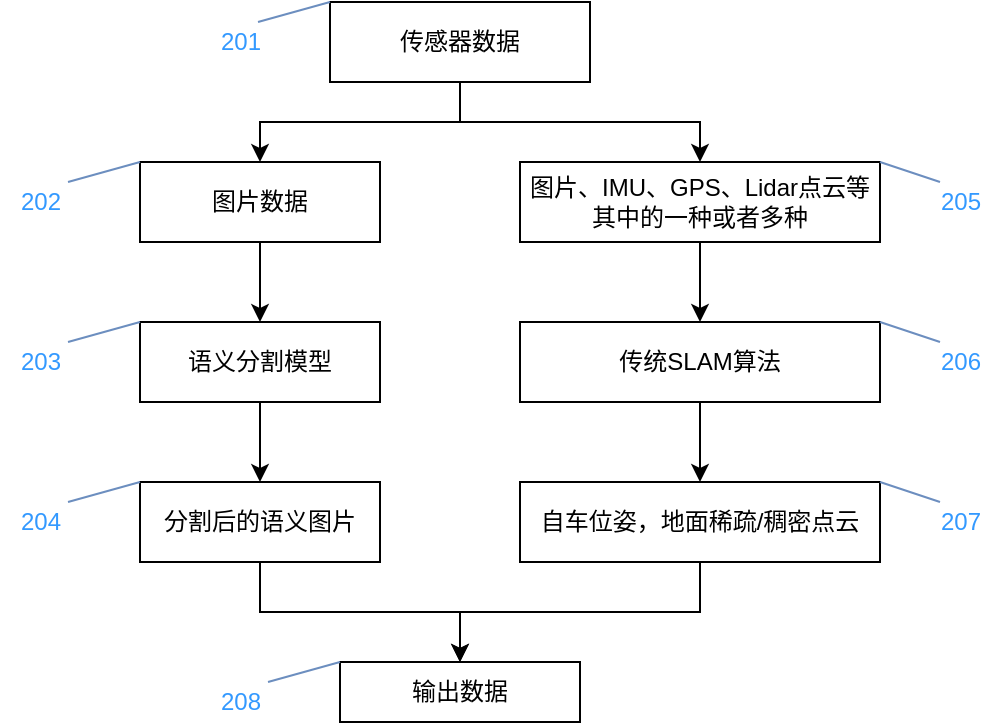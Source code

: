 <mxfile version="17.4.6" type="github">
  <diagram id="tGhpxiK8qQPnO92dQSBa" name="Page-1">
    <mxGraphModel dx="1422" dy="754" grid="1" gridSize="10" guides="1" tooltips="1" connect="1" arrows="1" fold="1" page="1" pageScale="1" pageWidth="827" pageHeight="1169" math="0" shadow="0">
      <root>
        <mxCell id="0" />
        <mxCell id="1" parent="0" />
        <mxCell id="a82GAD_70xhHoo0bjuHs-4" value="" style="edgeStyle=orthogonalEdgeStyle;rounded=0;orthogonalLoop=1;jettySize=auto;html=1;" edge="1" parent="1" source="a82GAD_70xhHoo0bjuHs-1" target="a82GAD_70xhHoo0bjuHs-3">
          <mxGeometry relative="1" as="geometry" />
        </mxCell>
        <mxCell id="a82GAD_70xhHoo0bjuHs-6" value="" style="edgeStyle=orthogonalEdgeStyle;rounded=0;orthogonalLoop=1;jettySize=auto;html=1;" edge="1" parent="1" source="a82GAD_70xhHoo0bjuHs-1" target="a82GAD_70xhHoo0bjuHs-5">
          <mxGeometry relative="1" as="geometry" />
        </mxCell>
        <mxCell id="a82GAD_70xhHoo0bjuHs-1" value="传感器数据" style="rounded=0;whiteSpace=wrap;html=1;" vertex="1" parent="1">
          <mxGeometry x="295" y="160" width="130" height="40" as="geometry" />
        </mxCell>
        <mxCell id="a82GAD_70xhHoo0bjuHs-8" value="" style="edgeStyle=orthogonalEdgeStyle;rounded=0;orthogonalLoop=1;jettySize=auto;html=1;" edge="1" parent="1" source="a82GAD_70xhHoo0bjuHs-3" target="a82GAD_70xhHoo0bjuHs-7">
          <mxGeometry relative="1" as="geometry" />
        </mxCell>
        <mxCell id="a82GAD_70xhHoo0bjuHs-3" value="图片数据" style="whiteSpace=wrap;html=1;rounded=0;" vertex="1" parent="1">
          <mxGeometry x="200" y="240" width="120" height="40" as="geometry" />
        </mxCell>
        <mxCell id="a82GAD_70xhHoo0bjuHs-12" value="" style="edgeStyle=orthogonalEdgeStyle;rounded=0;orthogonalLoop=1;jettySize=auto;html=1;" edge="1" parent="1" source="a82GAD_70xhHoo0bjuHs-5" target="a82GAD_70xhHoo0bjuHs-11">
          <mxGeometry relative="1" as="geometry" />
        </mxCell>
        <mxCell id="a82GAD_70xhHoo0bjuHs-5" value="图片、IMU、GPS、Lidar点云等其中的一种或者多种" style="whiteSpace=wrap;html=1;rounded=0;" vertex="1" parent="1">
          <mxGeometry x="390" y="240" width="180" height="40" as="geometry" />
        </mxCell>
        <mxCell id="a82GAD_70xhHoo0bjuHs-10" value="" style="edgeStyle=orthogonalEdgeStyle;rounded=0;orthogonalLoop=1;jettySize=auto;html=1;" edge="1" parent="1" source="a82GAD_70xhHoo0bjuHs-7" target="a82GAD_70xhHoo0bjuHs-9">
          <mxGeometry relative="1" as="geometry" />
        </mxCell>
        <mxCell id="a82GAD_70xhHoo0bjuHs-7" value="语义分割模型" style="whiteSpace=wrap;html=1;rounded=0;" vertex="1" parent="1">
          <mxGeometry x="200" y="320" width="120" height="40" as="geometry" />
        </mxCell>
        <mxCell id="a82GAD_70xhHoo0bjuHs-17" value="" style="edgeStyle=orthogonalEdgeStyle;rounded=0;orthogonalLoop=1;jettySize=auto;html=1;" edge="1" parent="1" source="a82GAD_70xhHoo0bjuHs-9" target="a82GAD_70xhHoo0bjuHs-16">
          <mxGeometry relative="1" as="geometry" />
        </mxCell>
        <mxCell id="a82GAD_70xhHoo0bjuHs-9" value="分割后的语义图片" style="whiteSpace=wrap;html=1;rounded=0;" vertex="1" parent="1">
          <mxGeometry x="200" y="400" width="120" height="40" as="geometry" />
        </mxCell>
        <mxCell id="a82GAD_70xhHoo0bjuHs-14" value="" style="edgeStyle=orthogonalEdgeStyle;rounded=0;orthogonalLoop=1;jettySize=auto;html=1;" edge="1" parent="1" source="a82GAD_70xhHoo0bjuHs-11" target="a82GAD_70xhHoo0bjuHs-13">
          <mxGeometry relative="1" as="geometry" />
        </mxCell>
        <mxCell id="a82GAD_70xhHoo0bjuHs-11" value="传统SLAM算法" style="whiteSpace=wrap;html=1;rounded=0;" vertex="1" parent="1">
          <mxGeometry x="390" y="320" width="180" height="40" as="geometry" />
        </mxCell>
        <mxCell id="a82GAD_70xhHoo0bjuHs-18" style="edgeStyle=orthogonalEdgeStyle;rounded=0;orthogonalLoop=1;jettySize=auto;html=1;exitX=0.5;exitY=1;exitDx=0;exitDy=0;entryX=0.5;entryY=0;entryDx=0;entryDy=0;" edge="1" parent="1" source="a82GAD_70xhHoo0bjuHs-13" target="a82GAD_70xhHoo0bjuHs-16">
          <mxGeometry relative="1" as="geometry" />
        </mxCell>
        <mxCell id="a82GAD_70xhHoo0bjuHs-13" value="自车位姿，地面稀疏/稠密点云" style="whiteSpace=wrap;html=1;rounded=0;" vertex="1" parent="1">
          <mxGeometry x="390" y="400" width="180" height="40" as="geometry" />
        </mxCell>
        <mxCell id="a82GAD_70xhHoo0bjuHs-16" value="输出数据" style="whiteSpace=wrap;html=1;rounded=0;" vertex="1" parent="1">
          <mxGeometry x="300" y="490" width="120" height="30" as="geometry" />
        </mxCell>
        <mxCell id="a82GAD_70xhHoo0bjuHs-19" value="" style="endArrow=none;html=1;rounded=0;entryX=0;entryY=0;entryDx=0;entryDy=0;fillColor=#dae8fc;strokeColor=#6c8ebf;exitX=0.725;exitY=0;exitDx=0;exitDy=0;exitPerimeter=0;" edge="1" parent="1" source="a82GAD_70xhHoo0bjuHs-20" target="a82GAD_70xhHoo0bjuHs-1">
          <mxGeometry width="50" height="50" relative="1" as="geometry">
            <mxPoint x="260" y="170" as="sourcePoint" />
            <mxPoint x="260" y="140" as="targetPoint" />
          </mxGeometry>
        </mxCell>
        <mxCell id="a82GAD_70xhHoo0bjuHs-20" value="&lt;font color=&quot;#3399ff&quot;&gt;201&lt;/font&gt;" style="text;html=1;align=center;verticalAlign=middle;resizable=0;points=[];autosize=1;strokeColor=none;fillColor=none;" vertex="1" parent="1">
          <mxGeometry x="230" y="170" width="40" height="20" as="geometry" />
        </mxCell>
        <mxCell id="a82GAD_70xhHoo0bjuHs-24" value="" style="endArrow=none;html=1;rounded=0;entryX=0;entryY=0;entryDx=0;entryDy=0;fillColor=#dae8fc;strokeColor=#6c8ebf;exitX=0.725;exitY=0;exitDx=0;exitDy=0;exitPerimeter=0;" edge="1" parent="1">
          <mxGeometry width="50" height="50" relative="1" as="geometry">
            <mxPoint x="164" y="250" as="sourcePoint" />
            <mxPoint x="200" y="240" as="targetPoint" />
          </mxGeometry>
        </mxCell>
        <mxCell id="a82GAD_70xhHoo0bjuHs-25" value="" style="endArrow=none;html=1;rounded=0;entryX=0;entryY=0;entryDx=0;entryDy=0;fillColor=#dae8fc;strokeColor=#6c8ebf;exitX=0.725;exitY=0;exitDx=0;exitDy=0;exitPerimeter=0;" edge="1" parent="1">
          <mxGeometry width="50" height="50" relative="1" as="geometry">
            <mxPoint x="164" y="330" as="sourcePoint" />
            <mxPoint x="200" y="320" as="targetPoint" />
          </mxGeometry>
        </mxCell>
        <mxCell id="a82GAD_70xhHoo0bjuHs-26" value="" style="endArrow=none;html=1;rounded=0;entryX=0;entryY=0;entryDx=0;entryDy=0;fillColor=#dae8fc;strokeColor=#6c8ebf;exitX=0.725;exitY=0;exitDx=0;exitDy=0;exitPerimeter=0;" edge="1" parent="1">
          <mxGeometry width="50" height="50" relative="1" as="geometry">
            <mxPoint x="164" y="410" as="sourcePoint" />
            <mxPoint x="200" y="400" as="targetPoint" />
          </mxGeometry>
        </mxCell>
        <mxCell id="a82GAD_70xhHoo0bjuHs-28" value="" style="endArrow=none;html=1;rounded=0;fillColor=#dae8fc;strokeColor=#6c8ebf;exitX=0.725;exitY=0;exitDx=0;exitDy=0;exitPerimeter=0;" edge="1" parent="1">
          <mxGeometry width="50" height="50" relative="1" as="geometry">
            <mxPoint x="570" y="240" as="sourcePoint" />
            <mxPoint x="600" y="250" as="targetPoint" />
          </mxGeometry>
        </mxCell>
        <mxCell id="a82GAD_70xhHoo0bjuHs-29" value="" style="endArrow=none;html=1;rounded=0;fillColor=#dae8fc;strokeColor=#6c8ebf;exitX=0.725;exitY=0;exitDx=0;exitDy=0;exitPerimeter=0;" edge="1" parent="1">
          <mxGeometry width="50" height="50" relative="1" as="geometry">
            <mxPoint x="570" y="320" as="sourcePoint" />
            <mxPoint x="600" y="330" as="targetPoint" />
          </mxGeometry>
        </mxCell>
        <mxCell id="a82GAD_70xhHoo0bjuHs-30" value="" style="endArrow=none;html=1;rounded=0;fillColor=#dae8fc;strokeColor=#6c8ebf;exitX=0.725;exitY=0;exitDx=0;exitDy=0;exitPerimeter=0;" edge="1" parent="1">
          <mxGeometry width="50" height="50" relative="1" as="geometry">
            <mxPoint x="570" y="400" as="sourcePoint" />
            <mxPoint x="600" y="410" as="targetPoint" />
          </mxGeometry>
        </mxCell>
        <mxCell id="a82GAD_70xhHoo0bjuHs-31" value="&lt;font color=&quot;#3399ff&quot;&gt;202&lt;/font&gt;" style="text;html=1;align=center;verticalAlign=middle;resizable=0;points=[];autosize=1;strokeColor=none;fillColor=none;" vertex="1" parent="1">
          <mxGeometry x="130" y="250" width="40" height="20" as="geometry" />
        </mxCell>
        <mxCell id="a82GAD_70xhHoo0bjuHs-32" value="&lt;font color=&quot;#3399ff&quot;&gt;203&lt;/font&gt;" style="text;html=1;align=center;verticalAlign=middle;resizable=0;points=[];autosize=1;strokeColor=none;fillColor=none;" vertex="1" parent="1">
          <mxGeometry x="130" y="330" width="40" height="20" as="geometry" />
        </mxCell>
        <mxCell id="a82GAD_70xhHoo0bjuHs-33" value="&lt;font color=&quot;#3399ff&quot;&gt;204&lt;/font&gt;" style="text;html=1;align=center;verticalAlign=middle;resizable=0;points=[];autosize=1;strokeColor=none;fillColor=none;" vertex="1" parent="1">
          <mxGeometry x="130" y="410" width="40" height="20" as="geometry" />
        </mxCell>
        <mxCell id="a82GAD_70xhHoo0bjuHs-34" value="&lt;font color=&quot;#3399ff&quot;&gt;205&lt;/font&gt;" style="text;html=1;align=center;verticalAlign=middle;resizable=0;points=[];autosize=1;strokeColor=none;fillColor=none;" vertex="1" parent="1">
          <mxGeometry x="590" y="250" width="40" height="20" as="geometry" />
        </mxCell>
        <mxCell id="a82GAD_70xhHoo0bjuHs-35" value="&lt;font color=&quot;#3399ff&quot;&gt;206&lt;/font&gt;" style="text;html=1;align=center;verticalAlign=middle;resizable=0;points=[];autosize=1;strokeColor=none;fillColor=none;" vertex="1" parent="1">
          <mxGeometry x="590" y="330" width="40" height="20" as="geometry" />
        </mxCell>
        <mxCell id="a82GAD_70xhHoo0bjuHs-36" value="&lt;font color=&quot;#3399ff&quot;&gt;207&lt;/font&gt;" style="text;html=1;align=center;verticalAlign=middle;resizable=0;points=[];autosize=1;strokeColor=none;fillColor=none;" vertex="1" parent="1">
          <mxGeometry x="590" y="410" width="40" height="20" as="geometry" />
        </mxCell>
        <mxCell id="a82GAD_70xhHoo0bjuHs-37" value="" style="endArrow=none;html=1;rounded=0;entryX=0;entryY=0;entryDx=0;entryDy=0;fillColor=#dae8fc;strokeColor=#6c8ebf;exitX=0.725;exitY=0;exitDx=0;exitDy=0;exitPerimeter=0;" edge="1" parent="1">
          <mxGeometry width="50" height="50" relative="1" as="geometry">
            <mxPoint x="264" y="500" as="sourcePoint" />
            <mxPoint x="300" y="490" as="targetPoint" />
          </mxGeometry>
        </mxCell>
        <mxCell id="a82GAD_70xhHoo0bjuHs-38" value="&lt;font color=&quot;#3399ff&quot;&gt;208&lt;/font&gt;" style="text;html=1;align=center;verticalAlign=middle;resizable=0;points=[];autosize=1;strokeColor=none;fillColor=none;" vertex="1" parent="1">
          <mxGeometry x="230" y="500" width="40" height="20" as="geometry" />
        </mxCell>
      </root>
    </mxGraphModel>
  </diagram>
</mxfile>
